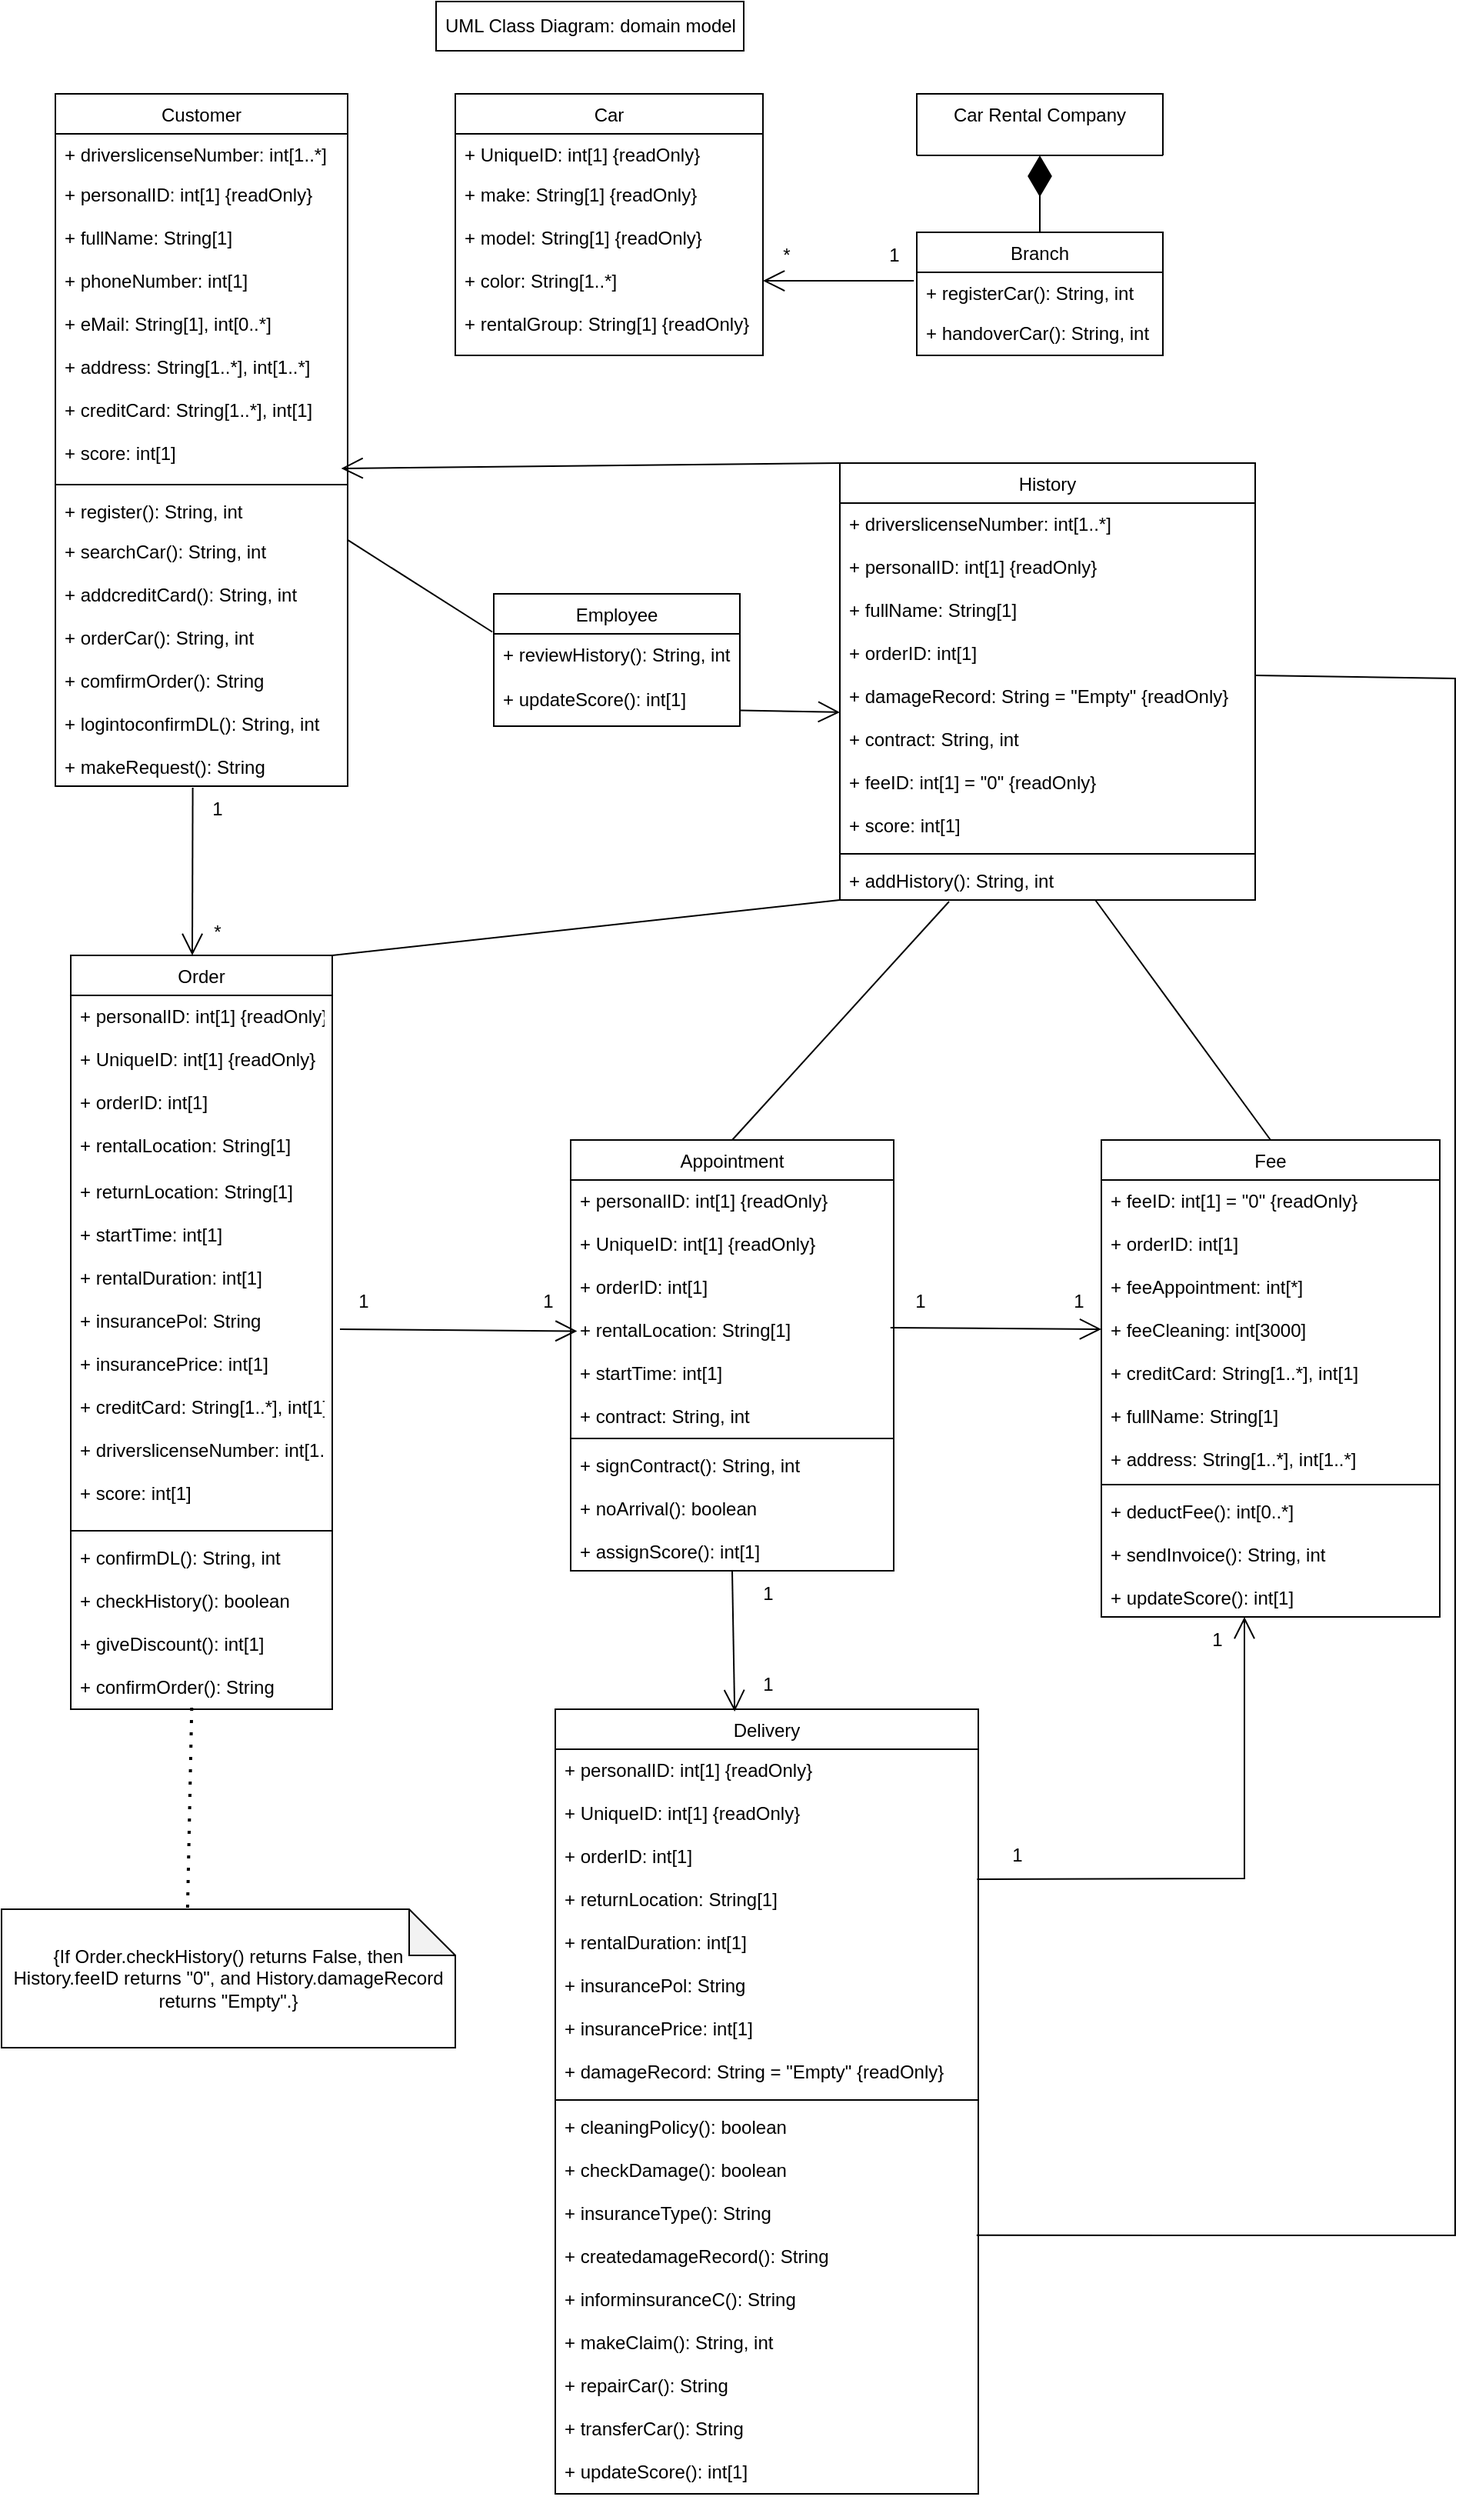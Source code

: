<mxfile version="24.7.5">
  <diagram id="C5RBs43oDa-KdzZeNtuy" name="Page-1">
    <mxGraphModel dx="2608" dy="699" grid="1" gridSize="10" guides="1" tooltips="1" connect="1" arrows="1" fold="1" page="1" pageScale="1" pageWidth="827" pageHeight="1169" math="0" shadow="0">
      <root>
        <mxCell id="WIyWlLk6GJQsqaUBKTNV-0" />
        <mxCell id="WIyWlLk6GJQsqaUBKTNV-1" parent="WIyWlLk6GJQsqaUBKTNV-0" />
        <mxCell id="x9jRCWCHYYkhNKy9BT8o-10" value="Car Rental Company" style="swimlane;fontStyle=0;align=center;verticalAlign=top;childLayout=stackLayout;horizontal=1;startSize=60;horizontalStack=0;resizeParent=1;resizeLast=0;collapsible=1;marginBottom=0;rounded=0;shadow=0;strokeWidth=1;" parent="WIyWlLk6GJQsqaUBKTNV-1" vertex="1">
          <mxGeometry x="-400" y="120" width="160" height="40" as="geometry">
            <mxRectangle x="130" y="380" width="160" height="26" as="alternateBounds" />
          </mxGeometry>
        </mxCell>
        <mxCell id="x9jRCWCHYYkhNKy9BT8o-16" value="Fee" style="swimlane;fontStyle=0;align=center;verticalAlign=top;childLayout=stackLayout;horizontal=1;startSize=26;horizontalStack=0;resizeParent=1;resizeLast=0;collapsible=1;marginBottom=0;rounded=0;shadow=0;strokeWidth=1;" parent="WIyWlLk6GJQsqaUBKTNV-1" vertex="1">
          <mxGeometry x="-280" y="800" width="220" height="310" as="geometry">
            <mxRectangle x="130" y="380" width="160" height="26" as="alternateBounds" />
          </mxGeometry>
        </mxCell>
        <mxCell id="x9jRCWCHYYkhNKy9BT8o-17" value="+ feeID: int[1] = &quot;0&quot; {readOnly}&#xa;&#xa;+ orderID: int[1]&#xa;&#xa;+ feeAppointment: int[*]&#xa;&#xa;+ feeCleaning: int[3000]&#xa;&#xa;+ creditCard: String[1..*], int[1]&#xa;&#xa;+ fullName: String[1]&#xa;&#xa;+ address: String[1..*], int[1..*]&#xa;" style="text;align=left;verticalAlign=top;spacingLeft=4;spacingRight=4;overflow=hidden;rotatable=0;points=[[0,0.5],[1,0.5]];portConstraint=eastwest;" parent="x9jRCWCHYYkhNKy9BT8o-16" vertex="1">
          <mxGeometry y="26" width="220" height="194" as="geometry" />
        </mxCell>
        <mxCell id="x9jRCWCHYYkhNKy9BT8o-19" value="" style="line;html=1;strokeWidth=1;align=left;verticalAlign=middle;spacingTop=-1;spacingLeft=3;spacingRight=3;rotatable=0;labelPosition=right;points=[];portConstraint=eastwest;" parent="x9jRCWCHYYkhNKy9BT8o-16" vertex="1">
          <mxGeometry y="220" width="220" height="8" as="geometry" />
        </mxCell>
        <mxCell id="x9jRCWCHYYkhNKy9BT8o-20" value="+ deductFee(): int[0..*]&#xa;&#xa;+ sendInvoice(): String, int&#xa;&#xa;+ updateScore(): int[1]" style="text;align=left;verticalAlign=top;spacingLeft=4;spacingRight=4;overflow=hidden;rotatable=0;points=[[0,0.5],[1,0.5]];portConstraint=eastwest;fontStyle=0" parent="x9jRCWCHYYkhNKy9BT8o-16" vertex="1">
          <mxGeometry y="228" width="220" height="82" as="geometry" />
        </mxCell>
        <mxCell id="x9jRCWCHYYkhNKy9BT8o-22" value="Branch" style="swimlane;fontStyle=0;align=center;verticalAlign=top;childLayout=stackLayout;horizontal=1;startSize=26;horizontalStack=0;resizeParent=1;resizeLast=0;collapsible=1;marginBottom=0;rounded=0;shadow=0;strokeWidth=1;" parent="WIyWlLk6GJQsqaUBKTNV-1" vertex="1">
          <mxGeometry x="-400" y="210" width="160" height="80" as="geometry">
            <mxRectangle x="130" y="380" width="160" height="26" as="alternateBounds" />
          </mxGeometry>
        </mxCell>
        <mxCell id="x9jRCWCHYYkhNKy9BT8o-26" value="+ registerCar(): String, int" style="text;align=left;verticalAlign=top;spacingLeft=4;spacingRight=4;overflow=hidden;rotatable=0;points=[[0,0.5],[1,0.5]];portConstraint=eastwest;fontStyle=0" parent="x9jRCWCHYYkhNKy9BT8o-22" vertex="1">
          <mxGeometry y="26" width="160" height="26" as="geometry" />
        </mxCell>
        <mxCell id="x9jRCWCHYYkhNKy9BT8o-27" value="+ handoverCar(): String, int" style="text;align=left;verticalAlign=top;spacingLeft=4;spacingRight=4;overflow=hidden;rotatable=0;points=[[0,0.5],[1,0.5]];portConstraint=eastwest;" parent="x9jRCWCHYYkhNKy9BT8o-22" vertex="1">
          <mxGeometry y="52" width="160" height="26" as="geometry" />
        </mxCell>
        <mxCell id="x9jRCWCHYYkhNKy9BT8o-28" value="Customer" style="swimlane;fontStyle=0;align=center;verticalAlign=top;childLayout=stackLayout;horizontal=1;startSize=26;horizontalStack=0;resizeParent=1;resizeLast=0;collapsible=1;marginBottom=0;rounded=0;shadow=0;strokeWidth=1;" parent="WIyWlLk6GJQsqaUBKTNV-1" vertex="1">
          <mxGeometry x="-960" y="120" width="190" height="450" as="geometry">
            <mxRectangle x="130" y="380" width="160" height="26" as="alternateBounds" />
          </mxGeometry>
        </mxCell>
        <mxCell id="x9jRCWCHYYkhNKy9BT8o-29" value="+ driverslicenseNumber: int[1..*]" style="text;align=left;verticalAlign=top;spacingLeft=4;spacingRight=4;overflow=hidden;rotatable=0;points=[[0,0.5],[1,0.5]];portConstraint=eastwest;" parent="x9jRCWCHYYkhNKy9BT8o-28" vertex="1">
          <mxGeometry y="26" width="190" height="26" as="geometry" />
        </mxCell>
        <mxCell id="x9jRCWCHYYkhNKy9BT8o-30" value="+ personalID: int[1] {readOnly}&#xa;&#xa;+ fullName: String[1]&#xa;&#xa;+ phoneNumber: int[1]&#xa;&#xa;+ eMail: String[1], int[0..*]&#xa;&#xa;+ address: String[1..*], int[1..*]&#xa;&#xa;+ creditCard: String[1..*], int[1]&#xa;&#xa;+ score: int[1]" style="text;align=left;verticalAlign=top;spacingLeft=4;spacingRight=4;overflow=hidden;rotatable=0;points=[[0,0.5],[1,0.5]];portConstraint=eastwest;rounded=0;shadow=0;html=0;" parent="x9jRCWCHYYkhNKy9BT8o-28" vertex="1">
          <mxGeometry y="52" width="190" height="198" as="geometry" />
        </mxCell>
        <mxCell id="x9jRCWCHYYkhNKy9BT8o-31" value="" style="line;html=1;strokeWidth=1;align=left;verticalAlign=middle;spacingTop=-1;spacingLeft=3;spacingRight=3;rotatable=0;labelPosition=right;points=[];portConstraint=eastwest;" parent="x9jRCWCHYYkhNKy9BT8o-28" vertex="1">
          <mxGeometry y="250" width="190" height="8" as="geometry" />
        </mxCell>
        <mxCell id="x9jRCWCHYYkhNKy9BT8o-32" value="+ register(): String, int" style="text;align=left;verticalAlign=top;spacingLeft=4;spacingRight=4;overflow=hidden;rotatable=0;points=[[0,0.5],[1,0.5]];portConstraint=eastwest;fontStyle=0" parent="x9jRCWCHYYkhNKy9BT8o-28" vertex="1">
          <mxGeometry y="258" width="190" height="26" as="geometry" />
        </mxCell>
        <mxCell id="x9jRCWCHYYkhNKy9BT8o-33" value="+ searchCar(): String, int&#xa;&#xa;+ addcreditCard(): String, int&#xa;&#xa;+ orderCar(): String, int&#xa;&#xa;+ comfirmOrder(): String&#xa;&#xa;+ logintoconfirmDL(): String, int&#xa;&#xa;+ makeRequest(): String" style="text;align=left;verticalAlign=top;spacingLeft=4;spacingRight=4;overflow=hidden;rotatable=0;points=[[0,0.5],[1,0.5]];portConstraint=eastwest;" parent="x9jRCWCHYYkhNKy9BT8o-28" vertex="1">
          <mxGeometry y="284" width="190" height="166" as="geometry" />
        </mxCell>
        <mxCell id="x9jRCWCHYYkhNKy9BT8o-34" value="Order" style="swimlane;fontStyle=0;align=center;verticalAlign=top;childLayout=stackLayout;horizontal=1;startSize=26;horizontalStack=0;resizeParent=1;resizeLast=0;collapsible=1;marginBottom=0;rounded=0;shadow=0;strokeWidth=1;" parent="WIyWlLk6GJQsqaUBKTNV-1" vertex="1">
          <mxGeometry x="-950" y="680" width="170" height="490" as="geometry">
            <mxRectangle x="-950" y="680" width="160" height="26" as="alternateBounds" />
          </mxGeometry>
        </mxCell>
        <mxCell id="x9jRCWCHYYkhNKy9BT8o-35" value="+ personalID: int[1] {readOnly}&#xa;&#xa;+ UniqueID: int[1] {readOnly}&#xa;&#xa;+ orderID: int[1]&#xa;&#xa;+ rentalLocation: String[1]&#xa;" style="text;align=left;verticalAlign=top;spacingLeft=4;spacingRight=4;overflow=hidden;rotatable=0;points=[[0,0.5],[1,0.5]];portConstraint=eastwest;" parent="x9jRCWCHYYkhNKy9BT8o-34" vertex="1">
          <mxGeometry y="26" width="170" height="114" as="geometry" />
        </mxCell>
        <mxCell id="x9jRCWCHYYkhNKy9BT8o-36" value="+ returnLocation: String[1]&#xa;&#xa;+ startTime: int[1]&#xa;&#xa;+ rentalDuration: int[1]&#xa;&#xa;+ insurancePol: String&#xa;&#xa;+ insurancePrice: int[1]&#xa;&#xa;+ creditCard: String[1..*], int[1]&#xa;&#xa;+ driverslicenseNumber: int[1..*]&#xa;&#xa;+ score: int[1]&#xa;" style="text;align=left;verticalAlign=top;spacingLeft=4;spacingRight=4;overflow=hidden;rotatable=0;points=[[0,0.5],[1,0.5]];portConstraint=eastwest;rounded=0;shadow=0;html=0;" parent="x9jRCWCHYYkhNKy9BT8o-34" vertex="1">
          <mxGeometry y="140" width="170" height="230" as="geometry" />
        </mxCell>
        <mxCell id="x9jRCWCHYYkhNKy9BT8o-37" value="" style="line;html=1;strokeWidth=1;align=left;verticalAlign=middle;spacingTop=-1;spacingLeft=3;spacingRight=3;rotatable=0;labelPosition=right;points=[];portConstraint=eastwest;" parent="x9jRCWCHYYkhNKy9BT8o-34" vertex="1">
          <mxGeometry y="370" width="170" height="8" as="geometry" />
        </mxCell>
        <mxCell id="x9jRCWCHYYkhNKy9BT8o-38" value="+ confirmDL(): String, int&#xa;&#xa;+ checkHistory(): boolean&#xa;&#xa;+ giveDiscount(): int[1]&#xa;&#xa;+ confirmOrder(): String&#xa;" style="text;align=left;verticalAlign=top;spacingLeft=4;spacingRight=4;overflow=hidden;rotatable=0;points=[[0,0.5],[1,0.5]];portConstraint=eastwest;fontStyle=0" parent="x9jRCWCHYYkhNKy9BT8o-34" vertex="1">
          <mxGeometry y="378" width="170" height="112" as="geometry" />
        </mxCell>
        <mxCell id="x9jRCWCHYYkhNKy9BT8o-40" value="History" style="swimlane;fontStyle=0;align=center;verticalAlign=top;childLayout=stackLayout;horizontal=1;startSize=26;horizontalStack=0;resizeParent=1;resizeLast=0;collapsible=1;marginBottom=0;rounded=0;shadow=0;strokeWidth=1;" parent="WIyWlLk6GJQsqaUBKTNV-1" vertex="1">
          <mxGeometry x="-450" y="360" width="270" height="284" as="geometry">
            <mxRectangle x="130" y="380" width="160" height="26" as="alternateBounds" />
          </mxGeometry>
        </mxCell>
        <mxCell id="x9jRCWCHYYkhNKy9BT8o-41" value="+ driverslicenseNumber: int[1..*]&#xa;&#xa;+ personalID: int[1] {readOnly}&#xa;&#xa;+ fullName: String[1]&#xa;&#xa;+ orderID: int[1]&#xa;&#xa;+ damageRecord: String = &quot;Empty&quot; {readOnly}&#xa;&#xa;+ contract: String, int&#xa;&#xa;+ feeID: int[1] = &quot;0&quot; {readOnly}&#xa;&#xa;+ score: int[1]&#xa;" style="text;align=left;verticalAlign=top;spacingLeft=4;spacingRight=4;overflow=hidden;rotatable=0;points=[[0,0.5],[1,0.5]];portConstraint=eastwest;" parent="x9jRCWCHYYkhNKy9BT8o-40" vertex="1">
          <mxGeometry y="26" width="270" height="224" as="geometry" />
        </mxCell>
        <mxCell id="x9jRCWCHYYkhNKy9BT8o-43" value="" style="line;html=1;strokeWidth=1;align=left;verticalAlign=middle;spacingTop=-1;spacingLeft=3;spacingRight=3;rotatable=0;labelPosition=right;points=[];portConstraint=eastwest;" parent="x9jRCWCHYYkhNKy9BT8o-40" vertex="1">
          <mxGeometry y="250" width="270" height="8" as="geometry" />
        </mxCell>
        <mxCell id="x9jRCWCHYYkhNKy9BT8o-44" value="+ addHistory(): String, int" style="text;align=left;verticalAlign=top;spacingLeft=4;spacingRight=4;overflow=hidden;rotatable=0;points=[[0,0.5],[1,0.5]];portConstraint=eastwest;fontStyle=0" parent="x9jRCWCHYYkhNKy9BT8o-40" vertex="1">
          <mxGeometry y="258" width="270" height="26" as="geometry" />
        </mxCell>
        <mxCell id="vP1vMILuLp5U3V_gXCLV-1" value="&lt;span style=&quot;text-wrap: nowrap;&quot;&gt;UML Class Diagram: domain model&lt;/span&gt;" style="rounded=0;whiteSpace=wrap;html=1;" parent="WIyWlLk6GJQsqaUBKTNV-1" vertex="1">
          <mxGeometry x="-712.5" y="60" width="200" height="32" as="geometry" />
        </mxCell>
        <mxCell id="vP1vMILuLp5U3V_gXCLV-4" value="Car" style="swimlane;fontStyle=0;align=center;verticalAlign=top;childLayout=stackLayout;horizontal=1;startSize=26;horizontalStack=0;resizeParent=1;resizeLast=0;collapsible=1;marginBottom=0;rounded=0;shadow=0;strokeWidth=1;" parent="WIyWlLk6GJQsqaUBKTNV-1" vertex="1">
          <mxGeometry x="-700" y="120" width="200" height="170" as="geometry">
            <mxRectangle x="130" y="380" width="160" height="26" as="alternateBounds" />
          </mxGeometry>
        </mxCell>
        <mxCell id="vP1vMILuLp5U3V_gXCLV-5" value="+ UniqueID: int[1] {readOnly}" style="text;align=left;verticalAlign=top;spacingLeft=4;spacingRight=4;overflow=hidden;rotatable=0;points=[[0,0.5],[1,0.5]];portConstraint=eastwest;" parent="vP1vMILuLp5U3V_gXCLV-4" vertex="1">
          <mxGeometry y="26" width="200" height="26" as="geometry" />
        </mxCell>
        <mxCell id="vP1vMILuLp5U3V_gXCLV-6" value="+ make: String[1] {readOnly}&#xa;&#xa;+ model: String[1] {readOnly}&#xa;&#xa;+ color: String[1..*]&#xa;&#xa;+ rentalGroup: String[1] {readOnly}" style="text;align=left;verticalAlign=top;spacingLeft=4;spacingRight=4;overflow=hidden;rotatable=0;points=[[0,0.5],[1,0.5]];portConstraint=eastwest;rounded=0;shadow=0;html=0;" parent="vP1vMILuLp5U3V_gXCLV-4" vertex="1">
          <mxGeometry y="52" width="200" height="108" as="geometry" />
        </mxCell>
        <mxCell id="vP1vMILuLp5U3V_gXCLV-10" value="" style="endArrow=diamondThin;endFill=1;endSize=24;html=1;rounded=0;exitX=0.5;exitY=0;exitDx=0;exitDy=0;entryX=0.5;entryY=1;entryDx=0;entryDy=0;" parent="WIyWlLk6GJQsqaUBKTNV-1" source="x9jRCWCHYYkhNKy9BT8o-22" target="x9jRCWCHYYkhNKy9BT8o-10" edge="1">
          <mxGeometry width="160" relative="1" as="geometry">
            <mxPoint x="-398.56" y="108.004" as="sourcePoint" />
            <mxPoint x="-310.0" y="135.434" as="targetPoint" />
          </mxGeometry>
        </mxCell>
        <mxCell id="vP1vMILuLp5U3V_gXCLV-11" value="" style="endArrow=open;endFill=1;endSize=12;html=1;rounded=0;exitX=-0.012;exitY=0.213;exitDx=0;exitDy=0;exitPerimeter=0;entryX=1;entryY=0.644;entryDx=0;entryDy=0;entryPerimeter=0;" parent="WIyWlLk6GJQsqaUBKTNV-1" source="x9jRCWCHYYkhNKy9BT8o-26" edge="1" target="vP1vMILuLp5U3V_gXCLV-6">
          <mxGeometry width="160" relative="1" as="geometry">
            <mxPoint x="-430" y="185" as="sourcePoint" />
            <mxPoint x="-500" y="185" as="targetPoint" />
          </mxGeometry>
        </mxCell>
        <mxCell id="vP1vMILuLp5U3V_gXCLV-12" value="" style="endArrow=open;endFill=1;endSize=12;html=1;rounded=0;exitX=0.47;exitY=1.006;exitDx=0;exitDy=0;exitPerimeter=0;" parent="WIyWlLk6GJQsqaUBKTNV-1" source="x9jRCWCHYYkhNKy9BT8o-33" edge="1">
          <mxGeometry width="160" relative="1" as="geometry">
            <mxPoint x="-871" y="420" as="sourcePoint" />
            <mxPoint x="-871" y="680" as="targetPoint" />
          </mxGeometry>
        </mxCell>
        <mxCell id="vP1vMILuLp5U3V_gXCLV-13" value="1" style="text;html=1;align=center;verticalAlign=middle;resizable=0;points=[];autosize=1;strokeColor=none;fillColor=none;" parent="WIyWlLk6GJQsqaUBKTNV-1" vertex="1">
          <mxGeometry x="-870" y="570" width="30" height="30" as="geometry" />
        </mxCell>
        <mxCell id="vP1vMILuLp5U3V_gXCLV-14" value="*" style="text;html=1;align=center;verticalAlign=middle;resizable=0;points=[];autosize=1;strokeColor=none;fillColor=none;" parent="WIyWlLk6GJQsqaUBKTNV-1" vertex="1">
          <mxGeometry x="-870" y="650" width="30" height="30" as="geometry" />
        </mxCell>
        <mxCell id="vP1vMILuLp5U3V_gXCLV-18" value="Appointment" style="swimlane;fontStyle=0;align=center;verticalAlign=top;childLayout=stackLayout;horizontal=1;startSize=26;horizontalStack=0;resizeParent=1;resizeLast=0;collapsible=1;marginBottom=0;rounded=0;shadow=0;strokeWidth=1;" parent="WIyWlLk6GJQsqaUBKTNV-1" vertex="1">
          <mxGeometry x="-625" y="800" width="210" height="280" as="geometry">
            <mxRectangle x="130" y="380" width="160" height="26" as="alternateBounds" />
          </mxGeometry>
        </mxCell>
        <mxCell id="vP1vMILuLp5U3V_gXCLV-19" value="+ personalID: int[1] {readOnly}&#xa;&#xa;+ UniqueID: int[1] {readOnly}&#xa;&#xa;+ orderID: int[1]&#xa;&#xa;+ rentalLocation: String[1]&#xa;&#xa;+ startTime: int[1]&#xa;&#xa;+ contract: String, int&#xa;" style="text;align=left;verticalAlign=top;spacingLeft=4;spacingRight=4;overflow=hidden;rotatable=0;points=[[0,0.5],[1,0.5]];portConstraint=eastwest;" parent="vP1vMILuLp5U3V_gXCLV-18" vertex="1">
          <mxGeometry y="26" width="210" height="164" as="geometry" />
        </mxCell>
        <mxCell id="vP1vMILuLp5U3V_gXCLV-21" value="" style="line;html=1;strokeWidth=1;align=left;verticalAlign=middle;spacingTop=-1;spacingLeft=3;spacingRight=3;rotatable=0;labelPosition=right;points=[];portConstraint=eastwest;" parent="vP1vMILuLp5U3V_gXCLV-18" vertex="1">
          <mxGeometry y="190" width="210" height="8" as="geometry" />
        </mxCell>
        <mxCell id="vP1vMILuLp5U3V_gXCLV-22" value="+ signContract(): String, int&#xa;&#xa;+ noArrival(): boolean&#xa;&#xa;+ assignScore(): int[1]&#xa;" style="text;align=left;verticalAlign=top;spacingLeft=4;spacingRight=4;overflow=hidden;rotatable=0;points=[[0,0.5],[1,0.5]];portConstraint=eastwest;fontStyle=0" parent="vP1vMILuLp5U3V_gXCLV-18" vertex="1">
          <mxGeometry y="198" width="210" height="82" as="geometry" />
        </mxCell>
        <mxCell id="vP1vMILuLp5U3V_gXCLV-24" value="" style="endArrow=open;endFill=1;endSize=12;html=1;rounded=0;entryX=0.978;entryY=0.967;entryDx=0;entryDy=0;entryPerimeter=0;exitX=0;exitY=0;exitDx=0;exitDy=0;" parent="WIyWlLk6GJQsqaUBKTNV-1" source="x9jRCWCHYYkhNKy9BT8o-40" target="x9jRCWCHYYkhNKy9BT8o-30" edge="1">
          <mxGeometry width="160" relative="1" as="geometry">
            <mxPoint x="-400" y="405" as="sourcePoint" />
            <mxPoint x="-590" y="353" as="targetPoint" />
          </mxGeometry>
        </mxCell>
        <mxCell id="vP1vMILuLp5U3V_gXCLV-27" value="1" style="text;html=1;align=center;verticalAlign=middle;resizable=0;points=[];autosize=1;strokeColor=none;fillColor=none;" parent="WIyWlLk6GJQsqaUBKTNV-1" vertex="1">
          <mxGeometry x="-430" y="210" width="30" height="30" as="geometry" />
        </mxCell>
        <mxCell id="vP1vMILuLp5U3V_gXCLV-28" value="*" style="text;html=1;align=center;verticalAlign=middle;resizable=0;points=[];autosize=1;strokeColor=none;fillColor=none;" parent="WIyWlLk6GJQsqaUBKTNV-1" vertex="1">
          <mxGeometry x="-500" y="210" width="30" height="30" as="geometry" />
        </mxCell>
        <mxCell id="vP1vMILuLp5U3V_gXCLV-29" value="" style="endArrow=open;endFill=1;endSize=12;html=1;rounded=0;entryX=0.02;entryY=0.599;entryDx=0;entryDy=0;exitX=0;exitY=1.1;exitDx=0;exitDy=0;exitPerimeter=0;entryPerimeter=0;" parent="WIyWlLk6GJQsqaUBKTNV-1" source="vP1vMILuLp5U3V_gXCLV-30" target="vP1vMILuLp5U3V_gXCLV-19" edge="1">
          <mxGeometry width="160" relative="1" as="geometry">
            <mxPoint x="-671" y="594" as="sourcePoint" />
            <mxPoint x="-620.68" y="874.49" as="targetPoint" />
          </mxGeometry>
        </mxCell>
        <mxCell id="vP1vMILuLp5U3V_gXCLV-30" value="1" style="text;html=1;align=center;verticalAlign=middle;resizable=0;points=[];autosize=1;strokeColor=none;fillColor=none;" parent="WIyWlLk6GJQsqaUBKTNV-1" vertex="1">
          <mxGeometry x="-775" y="890" width="30" height="30" as="geometry" />
        </mxCell>
        <mxCell id="vP1vMILuLp5U3V_gXCLV-31" value="1" style="text;html=1;align=center;verticalAlign=middle;resizable=0;points=[];autosize=1;strokeColor=none;fillColor=none;" parent="WIyWlLk6GJQsqaUBKTNV-1" vertex="1">
          <mxGeometry x="-655" y="890" width="30" height="30" as="geometry" />
        </mxCell>
        <mxCell id="vP1vMILuLp5U3V_gXCLV-32" value="" style="endArrow=open;endFill=1;endSize=12;html=1;rounded=0;exitX=0.99;exitY=0.585;exitDx=0;exitDy=0;exitPerimeter=0;entryX=0;entryY=0.5;entryDx=0;entryDy=0;" parent="WIyWlLk6GJQsqaUBKTNV-1" source="vP1vMILuLp5U3V_gXCLV-19" target="x9jRCWCHYYkhNKy9BT8o-17" edge="1">
          <mxGeometry width="160" relative="1" as="geometry">
            <mxPoint x="-413" y="848" as="sourcePoint" />
            <mxPoint x="-278.24" y="849.504" as="targetPoint" />
          </mxGeometry>
        </mxCell>
        <mxCell id="vP1vMILuLp5U3V_gXCLV-34" value="1" style="text;html=1;align=center;verticalAlign=middle;resizable=0;points=[];autosize=1;strokeColor=none;fillColor=none;" parent="WIyWlLk6GJQsqaUBKTNV-1" vertex="1">
          <mxGeometry x="-413" y="890" width="30" height="30" as="geometry" />
        </mxCell>
        <mxCell id="vP1vMILuLp5U3V_gXCLV-35" value="1" style="text;html=1;align=center;verticalAlign=middle;resizable=0;points=[];autosize=1;strokeColor=none;fillColor=none;" parent="WIyWlLk6GJQsqaUBKTNV-1" vertex="1">
          <mxGeometry x="-310" y="890" width="30" height="30" as="geometry" />
        </mxCell>
        <mxCell id="vP1vMILuLp5U3V_gXCLV-37" value="Delivery" style="swimlane;fontStyle=0;align=center;verticalAlign=top;childLayout=stackLayout;horizontal=1;startSize=26;horizontalStack=0;resizeParent=1;resizeLast=0;collapsible=1;marginBottom=0;rounded=0;shadow=0;strokeWidth=1;" parent="WIyWlLk6GJQsqaUBKTNV-1" vertex="1">
          <mxGeometry x="-635" y="1170" width="275" height="510" as="geometry">
            <mxRectangle x="130" y="380" width="160" height="26" as="alternateBounds" />
          </mxGeometry>
        </mxCell>
        <mxCell id="vP1vMILuLp5U3V_gXCLV-38" value="+ personalID: int[1] {readOnly}&#xa;&#xa;+ UniqueID: int[1] {readOnly}&#xa;&#xa;+ orderID: int[1]&#xa;&#xa;+ returnLocation: String[1]&#xa;&#xa;+ rentalDuration: int[1]&#xa;&#xa;+ insurancePol: String&#xa;&#xa;+ insurancePrice: int[1]&#xa;&#xa;+ damageRecord: String = &quot;Empty&quot; {readOnly}" style="text;align=left;verticalAlign=top;spacingLeft=4;spacingRight=4;overflow=hidden;rotatable=0;points=[[0,0.5],[1,0.5]];portConstraint=eastwest;" parent="vP1vMILuLp5U3V_gXCLV-37" vertex="1">
          <mxGeometry y="26" width="275" height="224" as="geometry" />
        </mxCell>
        <mxCell id="vP1vMILuLp5U3V_gXCLV-40" value="" style="line;html=1;strokeWidth=1;align=left;verticalAlign=middle;spacingTop=-1;spacingLeft=3;spacingRight=3;rotatable=0;labelPosition=right;points=[];portConstraint=eastwest;" parent="vP1vMILuLp5U3V_gXCLV-37" vertex="1">
          <mxGeometry y="250" width="275" height="8" as="geometry" />
        </mxCell>
        <mxCell id="vP1vMILuLp5U3V_gXCLV-41" value="+ cleaningPolicy(): boolean&#xa;&#xa;+ checkDamage(): boolean&#xa;&#xa;+ insuranceType(): String&#xa;&#xa;+ createdamageRecord(): String&#xa;&#xa;+ informinsuranceC(): String&#xa;&#xa;+ makeClaim(): String, int&#xa;&#xa;+ repairCar(): String&#xa;&#xa;+ transferCar(): String&#xa;&#xa;+ updateScore(): int[1]&#xa;" style="text;align=left;verticalAlign=top;spacingLeft=4;spacingRight=4;overflow=hidden;rotatable=0;points=[[0,0.5],[1,0.5]];portConstraint=eastwest;fontStyle=0" parent="vP1vMILuLp5U3V_gXCLV-37" vertex="1">
          <mxGeometry y="258" width="275" height="252" as="geometry" />
        </mxCell>
        <mxCell id="vP1vMILuLp5U3V_gXCLV-43" value="" style="endArrow=open;endFill=1;endSize=12;html=1;rounded=0;exitX=0.997;exitY=0.377;exitDx=0;exitDy=0;exitPerimeter=0;" parent="WIyWlLk6GJQsqaUBKTNV-1" source="vP1vMILuLp5U3V_gXCLV-38" edge="1">
          <mxGeometry width="160" relative="1" as="geometry">
            <mxPoint x="-480" y="930" as="sourcePoint" />
            <mxPoint x="-187" y="1110" as="targetPoint" />
            <Array as="points">
              <mxPoint x="-187" y="1280" />
            </Array>
          </mxGeometry>
        </mxCell>
        <mxCell id="vP1vMILuLp5U3V_gXCLV-44" value="" style="endArrow=open;endFill=1;endSize=12;html=1;rounded=0;entryX=0.424;entryY=0.003;entryDx=0;entryDy=0;exitX=0.5;exitY=1;exitDx=0;exitDy=0;entryPerimeter=0;" parent="WIyWlLk6GJQsqaUBKTNV-1" source="vP1vMILuLp5U3V_gXCLV-18" target="vP1vMILuLp5U3V_gXCLV-37" edge="1">
          <mxGeometry width="160" relative="1" as="geometry">
            <mxPoint x="-480" y="950" as="sourcePoint" />
            <mxPoint x="-320" y="950" as="targetPoint" />
          </mxGeometry>
        </mxCell>
        <mxCell id="vP1vMILuLp5U3V_gXCLV-45" value="1" style="text;html=1;align=center;verticalAlign=middle;resizable=0;points=[];autosize=1;strokeColor=none;fillColor=none;" parent="WIyWlLk6GJQsqaUBKTNV-1" vertex="1">
          <mxGeometry x="-512.5" y="1080" width="30" height="30" as="geometry" />
        </mxCell>
        <mxCell id="vP1vMILuLp5U3V_gXCLV-46" value="1" style="text;html=1;align=center;verticalAlign=middle;resizable=0;points=[];autosize=1;strokeColor=none;fillColor=none;" parent="WIyWlLk6GJQsqaUBKTNV-1" vertex="1">
          <mxGeometry x="-512.5" y="1139" width="30" height="30" as="geometry" />
        </mxCell>
        <mxCell id="vP1vMILuLp5U3V_gXCLV-47" value="1" style="text;html=1;align=center;verticalAlign=middle;resizable=0;points=[];autosize=1;strokeColor=none;fillColor=none;" parent="WIyWlLk6GJQsqaUBKTNV-1" vertex="1">
          <mxGeometry x="-350" y="1250" width="30" height="30" as="geometry" />
        </mxCell>
        <mxCell id="vP1vMILuLp5U3V_gXCLV-48" value="1" style="text;html=1;align=center;verticalAlign=middle;resizable=0;points=[];autosize=1;strokeColor=none;fillColor=none;" parent="WIyWlLk6GJQsqaUBKTNV-1" vertex="1">
          <mxGeometry x="-220" y="1110" width="30" height="30" as="geometry" />
        </mxCell>
        <mxCell id="vP1vMILuLp5U3V_gXCLV-55" value="" style="endArrow=none;html=1;rounded=0;exitX=1;exitY=0;exitDx=0;exitDy=0;entryX=0;entryY=1;entryDx=0;entryDy=0;" parent="WIyWlLk6GJQsqaUBKTNV-1" source="x9jRCWCHYYkhNKy9BT8o-34" target="x9jRCWCHYYkhNKy9BT8o-40" edge="1">
          <mxGeometry width="50" height="50" relative="1" as="geometry">
            <mxPoint x="-440" y="720" as="sourcePoint" />
            <mxPoint x="-390" y="670" as="targetPoint" />
          </mxGeometry>
        </mxCell>
        <mxCell id="vP1vMILuLp5U3V_gXCLV-56" value="{If Order.checkHistory() returns False, then History.feeID returns &quot;0&quot;, and History.damageRecord returns &quot;Empty&quot;.}" style="shape=note;whiteSpace=wrap;html=1;backgroundOutline=1;darkOpacity=0.05;" parent="WIyWlLk6GJQsqaUBKTNV-1" vertex="1">
          <mxGeometry x="-995" y="1300" width="295" height="90" as="geometry" />
        </mxCell>
        <mxCell id="vP1vMILuLp5U3V_gXCLV-57" value="" style="endArrow=none;dashed=1;html=1;dashPattern=1 3;strokeWidth=2;rounded=0;entryX=0.463;entryY=0.964;entryDx=0;entryDy=0;entryPerimeter=0;exitX=0.41;exitY=-0.011;exitDx=0;exitDy=0;exitPerimeter=0;" parent="WIyWlLk6GJQsqaUBKTNV-1" source="vP1vMILuLp5U3V_gXCLV-56" target="x9jRCWCHYYkhNKy9BT8o-38" edge="1">
          <mxGeometry width="50" height="50" relative="1" as="geometry">
            <mxPoint x="-590" y="1120" as="sourcePoint" />
            <mxPoint x="-875.71" y="1226.48" as="targetPoint" />
          </mxGeometry>
        </mxCell>
        <mxCell id="vP1vMILuLp5U3V_gXCLV-58" value="&lt;span style=&quot;font-weight: normal;&quot;&gt;Employee&lt;/span&gt;" style="swimlane;fontStyle=1;align=center;verticalAlign=top;childLayout=stackLayout;horizontal=1;startSize=26;horizontalStack=0;resizeParent=1;resizeParentMax=0;resizeLast=0;collapsible=1;marginBottom=0;whiteSpace=wrap;html=1;" parent="WIyWlLk6GJQsqaUBKTNV-1" vertex="1">
          <mxGeometry x="-675" y="445" width="160" height="86" as="geometry" />
        </mxCell>
        <mxCell id="vP1vMILuLp5U3V_gXCLV-61" value="&lt;div&gt;+ reviewHistory(): String, int&lt;/div&gt;&lt;div&gt;&lt;br&gt;&lt;/div&gt;&lt;div&gt;+ updateScore(): int[1]&lt;/div&gt;" style="text;strokeColor=none;fillColor=none;align=left;verticalAlign=top;spacingLeft=4;spacingRight=4;overflow=hidden;rotatable=0;points=[[0,0.5],[1,0.5]];portConstraint=eastwest;whiteSpace=wrap;html=1;" parent="vP1vMILuLp5U3V_gXCLV-58" vertex="1">
          <mxGeometry y="26" width="160" height="60" as="geometry" />
        </mxCell>
        <mxCell id="vP1vMILuLp5U3V_gXCLV-65" value="" style="endArrow=none;html=1;rounded=0;entryX=-0.006;entryY=-0.021;entryDx=0;entryDy=0;entryPerimeter=0;exitX=1;exitY=0.036;exitDx=0;exitDy=0;exitPerimeter=0;" parent="WIyWlLk6GJQsqaUBKTNV-1" source="x9jRCWCHYYkhNKy9BT8o-33" target="vP1vMILuLp5U3V_gXCLV-61" edge="1">
          <mxGeometry width="50" height="50" relative="1" as="geometry">
            <mxPoint x="-768" y="416" as="sourcePoint" />
            <mxPoint x="-410" y="490" as="targetPoint" />
          </mxGeometry>
        </mxCell>
        <mxCell id="vP1vMILuLp5U3V_gXCLV-66" value="" style="endArrow=open;endFill=1;endSize=12;html=1;rounded=0;exitX=1.001;exitY=0.829;exitDx=0;exitDy=0;exitPerimeter=0;entryX=0;entryY=0.607;entryDx=0;entryDy=0;entryPerimeter=0;" parent="WIyWlLk6GJQsqaUBKTNV-1" source="vP1vMILuLp5U3V_gXCLV-61" target="x9jRCWCHYYkhNKy9BT8o-41" edge="1">
          <mxGeometry width="160" relative="1" as="geometry">
            <mxPoint x="-510" y="520" as="sourcePoint" />
            <mxPoint x="-450" y="520" as="targetPoint" />
          </mxGeometry>
        </mxCell>
        <mxCell id="t7Gsx2bHuJbW7iOCWel7-1" value="" style="endArrow=none;html=1;rounded=0;exitX=0.5;exitY=0;exitDx=0;exitDy=0;entryX=0.263;entryY=1.038;entryDx=0;entryDy=0;entryPerimeter=0;" edge="1" parent="WIyWlLk6GJQsqaUBKTNV-1" source="vP1vMILuLp5U3V_gXCLV-18" target="x9jRCWCHYYkhNKy9BT8o-44">
          <mxGeometry width="50" height="50" relative="1" as="geometry">
            <mxPoint x="-550" y="726" as="sourcePoint" />
            <mxPoint x="-220" y="690" as="targetPoint" />
          </mxGeometry>
        </mxCell>
        <mxCell id="t7Gsx2bHuJbW7iOCWel7-2" value="" style="endArrow=none;html=1;rounded=0;exitX=0.5;exitY=0;exitDx=0;exitDy=0;entryX=0.615;entryY=1;entryDx=0;entryDy=0;entryPerimeter=0;" edge="1" parent="WIyWlLk6GJQsqaUBKTNV-1" source="x9jRCWCHYYkhNKy9BT8o-16" target="x9jRCWCHYYkhNKy9BT8o-44">
          <mxGeometry width="50" height="50" relative="1" as="geometry">
            <mxPoint x="-331" y="805" as="sourcePoint" />
            <mxPoint x="-190" y="650" as="targetPoint" />
          </mxGeometry>
        </mxCell>
        <mxCell id="t7Gsx2bHuJbW7iOCWel7-3" value="" style="endArrow=none;html=1;rounded=0;entryX=1;entryY=0.5;entryDx=0;entryDy=0;exitX=0.996;exitY=0.333;exitDx=0;exitDy=0;exitPerimeter=0;" edge="1" parent="WIyWlLk6GJQsqaUBKTNV-1" source="vP1vMILuLp5U3V_gXCLV-41" target="x9jRCWCHYYkhNKy9BT8o-41">
          <mxGeometry width="50" height="50" relative="1" as="geometry">
            <mxPoint x="-30" y="1500" as="sourcePoint" />
            <mxPoint x="-130" y="570" as="targetPoint" />
            <Array as="points">
              <mxPoint x="-50" y="1512" />
              <mxPoint x="-50" y="500" />
            </Array>
          </mxGeometry>
        </mxCell>
      </root>
    </mxGraphModel>
  </diagram>
</mxfile>
